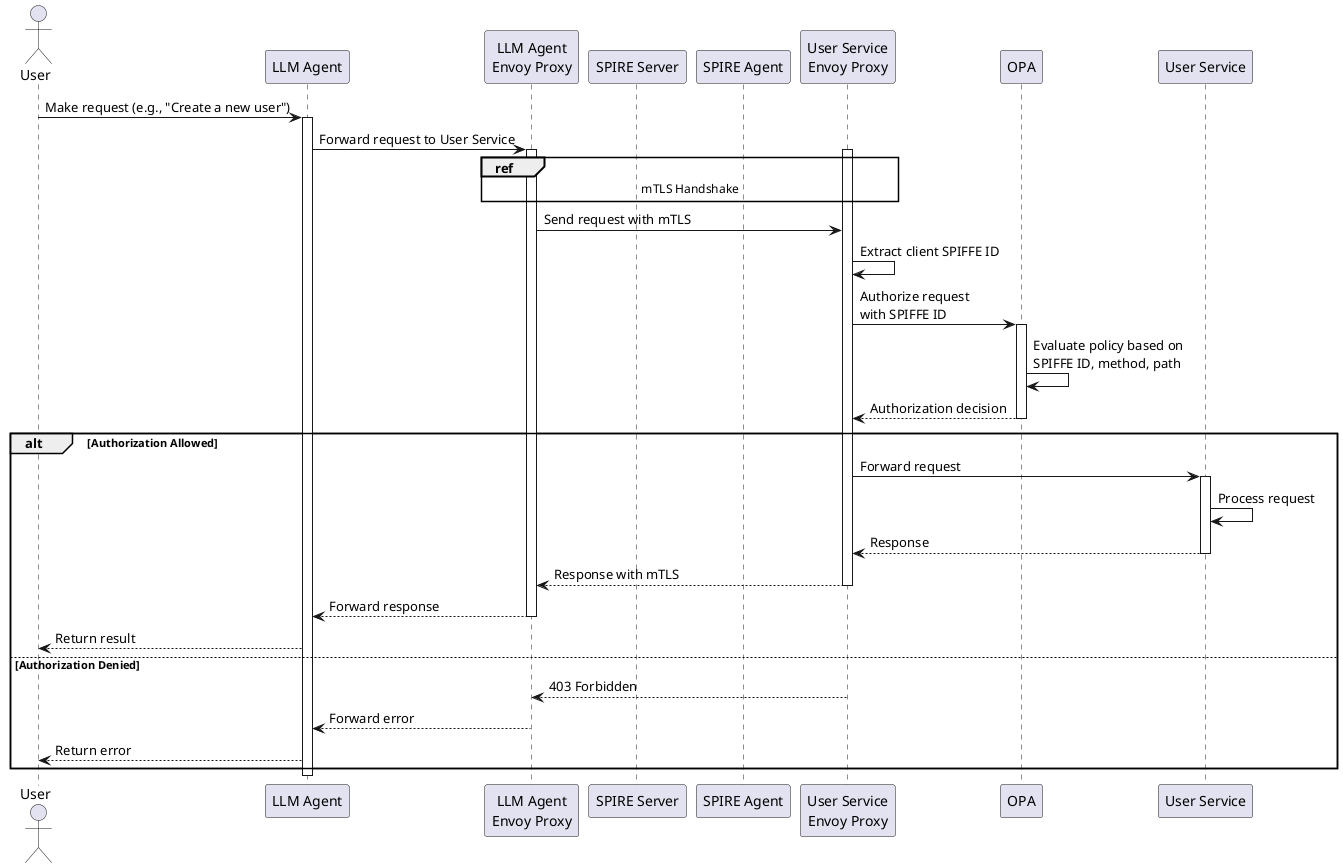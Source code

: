 @startuml Usecase Flow

actor "User" as user
participant "LLM Agent" as llm_agent
participant "LLM Agent\nEnvoy Proxy" as llm_envoy
participant "SPIRE Server" as spire_server
participant "SPIRE Agent" as spire_agent
participant "User Service\nEnvoy Proxy" as user_envoy
participant "OPA" as opa
participant "User Service" as user_service

user -> llm_agent: Make request (e.g., "Create a new user")
activate llm_agent

llm_agent -> llm_envoy: Forward request to User Service
activate llm_envoy

activate user_envoy

ref over llm_envoy, user_envoy
    mTLS Handshake
end ref

llm_envoy -> user_envoy: Send request with mTLS

user_envoy -> user_envoy: Extract client SPIFFE ID

user_envoy -> opa: Authorize request\nwith SPIFFE ID
activate opa
opa -> opa: Evaluate policy based on\nSPIFFE ID, method, path
opa --> user_envoy: Authorization decision
deactivate opa

alt Authorization Allowed
    user_envoy -> user_service: Forward request
    activate user_service
    user_service -> user_service: Process request
    user_service --> user_envoy: Response
    deactivate user_service
    user_envoy --> llm_envoy: Response with mTLS
    deactivate user_envoy
    llm_envoy --> llm_agent: Forward response
    deactivate llm_envoy
    llm_agent --> user: Return result
else Authorization Denied
    user_envoy --> llm_envoy: 403 Forbidden
    llm_envoy --> llm_agent: Forward error
    llm_agent --> user: Return error
end

deactivate llm_agent

@enduml
